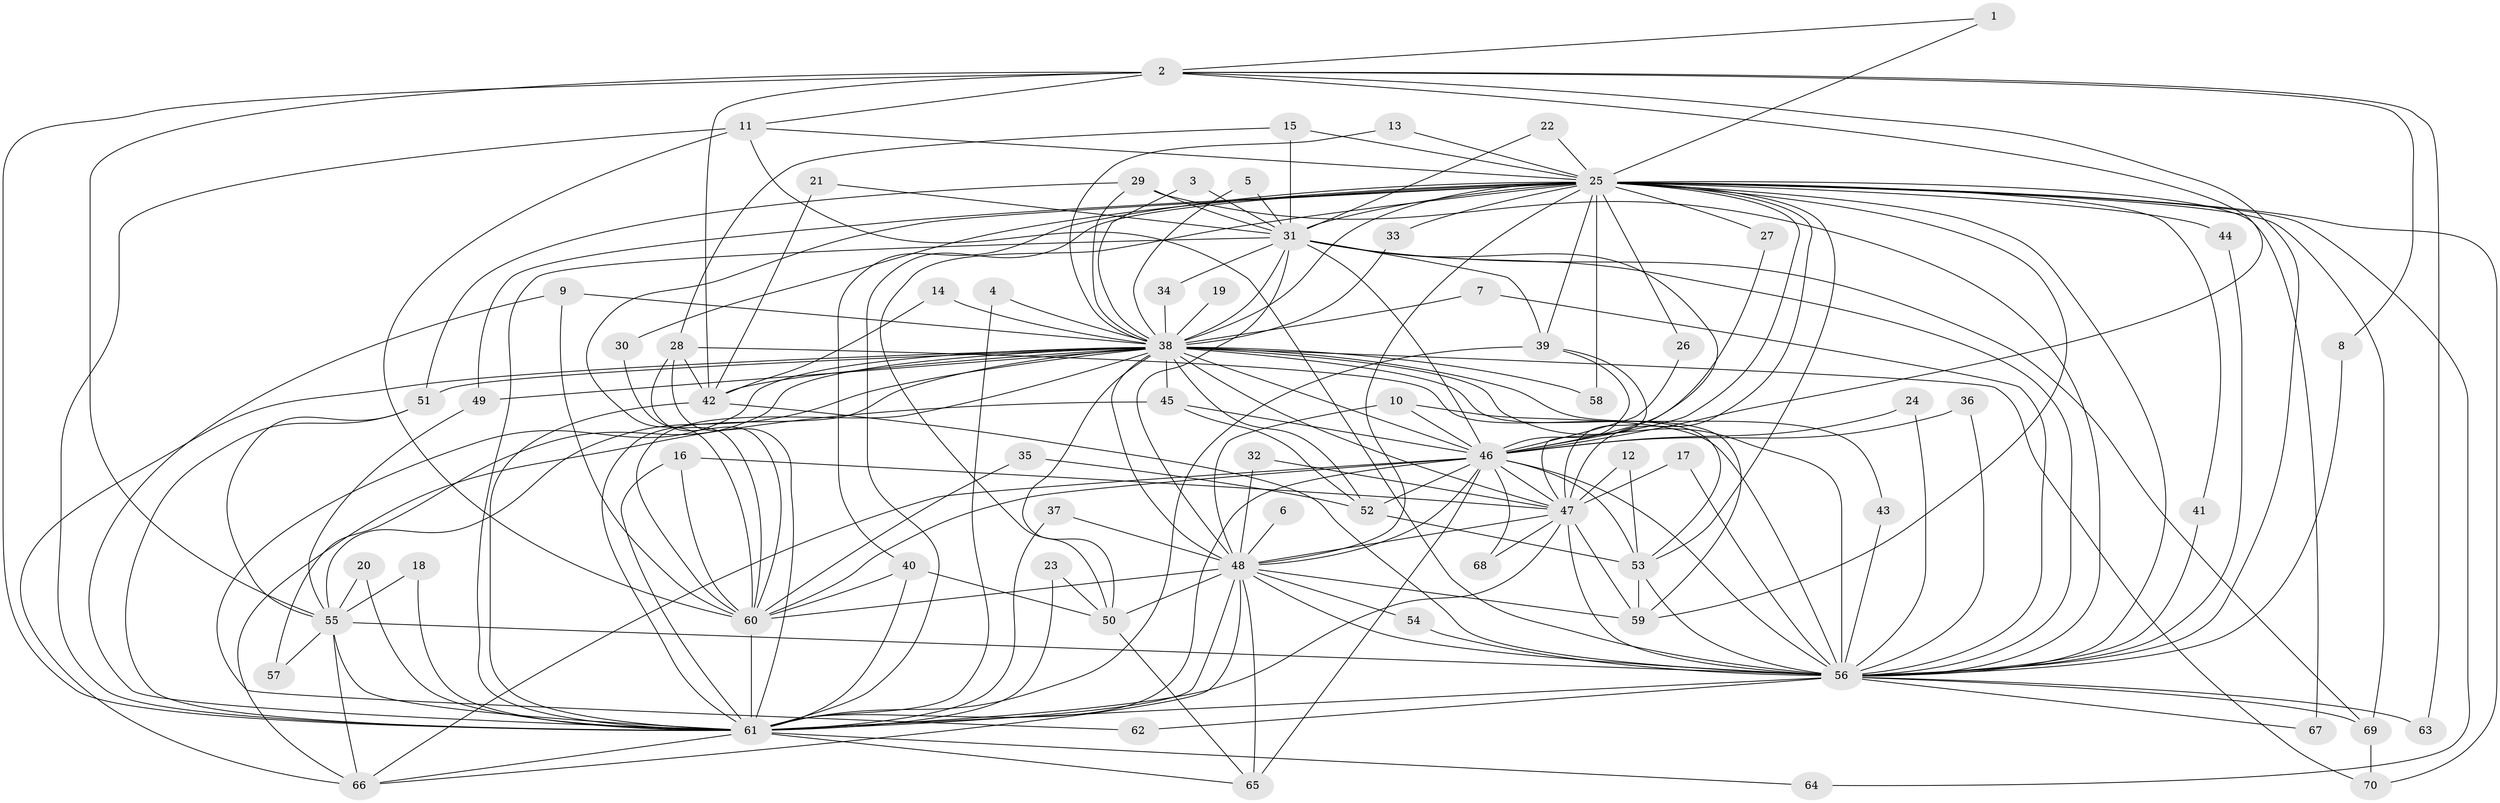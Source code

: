 // original degree distribution, {16: 0.007194244604316547, 21: 0.007194244604316547, 26: 0.007194244604316547, 17: 0.007194244604316547, 22: 0.014388489208633094, 24: 0.007194244604316547, 30: 0.007194244604316547, 29: 0.007194244604316547, 35: 0.007194244604316547, 8: 0.007194244604316547, 7: 0.02158273381294964, 6: 0.02877697841726619, 9: 0.014388489208633094, 4: 0.050359712230215826, 5: 0.04316546762589928, 2: 0.5971223021582733, 3: 0.16546762589928057}
// Generated by graph-tools (version 1.1) at 2025/49/03/09/25 03:49:29]
// undirected, 70 vertices, 191 edges
graph export_dot {
graph [start="1"]
  node [color=gray90,style=filled];
  1;
  2;
  3;
  4;
  5;
  6;
  7;
  8;
  9;
  10;
  11;
  12;
  13;
  14;
  15;
  16;
  17;
  18;
  19;
  20;
  21;
  22;
  23;
  24;
  25;
  26;
  27;
  28;
  29;
  30;
  31;
  32;
  33;
  34;
  35;
  36;
  37;
  38;
  39;
  40;
  41;
  42;
  43;
  44;
  45;
  46;
  47;
  48;
  49;
  50;
  51;
  52;
  53;
  54;
  55;
  56;
  57;
  58;
  59;
  60;
  61;
  62;
  63;
  64;
  65;
  66;
  67;
  68;
  69;
  70;
  1 -- 2 [weight=1.0];
  1 -- 25 [weight=1.0];
  2 -- 8 [weight=1.0];
  2 -- 11 [weight=1.0];
  2 -- 42 [weight=1.0];
  2 -- 46 [weight=1.0];
  2 -- 55 [weight=1.0];
  2 -- 56 [weight=1.0];
  2 -- 61 [weight=2.0];
  2 -- 63 [weight=1.0];
  3 -- 31 [weight=1.0];
  3 -- 38 [weight=1.0];
  4 -- 38 [weight=1.0];
  4 -- 61 [weight=1.0];
  5 -- 31 [weight=1.0];
  5 -- 38 [weight=1.0];
  6 -- 48 [weight=1.0];
  7 -- 38 [weight=1.0];
  7 -- 56 [weight=1.0];
  8 -- 56 [weight=1.0];
  9 -- 38 [weight=1.0];
  9 -- 60 [weight=1.0];
  9 -- 61 [weight=1.0];
  10 -- 46 [weight=1.0];
  10 -- 48 [weight=1.0];
  10 -- 56 [weight=1.0];
  11 -- 25 [weight=1.0];
  11 -- 56 [weight=1.0];
  11 -- 60 [weight=1.0];
  11 -- 61 [weight=1.0];
  12 -- 47 [weight=1.0];
  12 -- 53 [weight=1.0];
  13 -- 25 [weight=1.0];
  13 -- 38 [weight=1.0];
  14 -- 38 [weight=1.0];
  14 -- 42 [weight=1.0];
  15 -- 25 [weight=1.0];
  15 -- 28 [weight=1.0];
  15 -- 31 [weight=2.0];
  16 -- 47 [weight=1.0];
  16 -- 60 [weight=1.0];
  16 -- 61 [weight=1.0];
  17 -- 47 [weight=1.0];
  17 -- 56 [weight=1.0];
  18 -- 55 [weight=1.0];
  18 -- 61 [weight=1.0];
  19 -- 38 [weight=2.0];
  20 -- 55 [weight=1.0];
  20 -- 61 [weight=1.0];
  21 -- 31 [weight=1.0];
  21 -- 42 [weight=1.0];
  22 -- 25 [weight=1.0];
  22 -- 31 [weight=1.0];
  23 -- 50 [weight=1.0];
  23 -- 61 [weight=1.0];
  24 -- 46 [weight=1.0];
  24 -- 56 [weight=1.0];
  25 -- 26 [weight=1.0];
  25 -- 27 [weight=1.0];
  25 -- 30 [weight=1.0];
  25 -- 31 [weight=1.0];
  25 -- 33 [weight=1.0];
  25 -- 38 [weight=2.0];
  25 -- 39 [weight=1.0];
  25 -- 40 [weight=1.0];
  25 -- 41 [weight=1.0];
  25 -- 44 [weight=1.0];
  25 -- 46 [weight=1.0];
  25 -- 47 [weight=1.0];
  25 -- 48 [weight=2.0];
  25 -- 49 [weight=1.0];
  25 -- 50 [weight=1.0];
  25 -- 53 [weight=1.0];
  25 -- 56 [weight=2.0];
  25 -- 58 [weight=1.0];
  25 -- 59 [weight=1.0];
  25 -- 60 [weight=1.0];
  25 -- 61 [weight=1.0];
  25 -- 64 [weight=1.0];
  25 -- 67 [weight=2.0];
  25 -- 69 [weight=2.0];
  25 -- 70 [weight=1.0];
  26 -- 46 [weight=1.0];
  27 -- 46 [weight=1.0];
  28 -- 42 [weight=1.0];
  28 -- 53 [weight=1.0];
  28 -- 60 [weight=1.0];
  28 -- 61 [weight=1.0];
  29 -- 31 [weight=2.0];
  29 -- 38 [weight=1.0];
  29 -- 51 [weight=1.0];
  29 -- 56 [weight=1.0];
  30 -- 60 [weight=1.0];
  31 -- 34 [weight=1.0];
  31 -- 38 [weight=3.0];
  31 -- 39 [weight=2.0];
  31 -- 46 [weight=1.0];
  31 -- 47 [weight=2.0];
  31 -- 48 [weight=2.0];
  31 -- 56 [weight=2.0];
  31 -- 61 [weight=2.0];
  31 -- 69 [weight=1.0];
  32 -- 47 [weight=1.0];
  32 -- 48 [weight=1.0];
  33 -- 38 [weight=1.0];
  34 -- 38 [weight=1.0];
  35 -- 52 [weight=1.0];
  35 -- 60 [weight=1.0];
  36 -- 46 [weight=1.0];
  36 -- 56 [weight=1.0];
  37 -- 48 [weight=1.0];
  37 -- 61 [weight=1.0];
  38 -- 42 [weight=2.0];
  38 -- 43 [weight=1.0];
  38 -- 45 [weight=1.0];
  38 -- 46 [weight=2.0];
  38 -- 47 [weight=2.0];
  38 -- 48 [weight=2.0];
  38 -- 49 [weight=1.0];
  38 -- 50 [weight=2.0];
  38 -- 51 [weight=2.0];
  38 -- 52 [weight=3.0];
  38 -- 55 [weight=1.0];
  38 -- 56 [weight=4.0];
  38 -- 57 [weight=1.0];
  38 -- 58 [weight=1.0];
  38 -- 59 [weight=1.0];
  38 -- 60 [weight=1.0];
  38 -- 61 [weight=3.0];
  38 -- 62 [weight=1.0];
  38 -- 66 [weight=1.0];
  38 -- 70 [weight=1.0];
  39 -- 46 [weight=1.0];
  39 -- 47 [weight=1.0];
  39 -- 61 [weight=1.0];
  40 -- 50 [weight=1.0];
  40 -- 60 [weight=1.0];
  40 -- 61 [weight=1.0];
  41 -- 56 [weight=1.0];
  42 -- 56 [weight=1.0];
  42 -- 61 [weight=1.0];
  43 -- 56 [weight=1.0];
  44 -- 56 [weight=1.0];
  45 -- 46 [weight=1.0];
  45 -- 52 [weight=1.0];
  45 -- 66 [weight=1.0];
  46 -- 47 [weight=1.0];
  46 -- 48 [weight=1.0];
  46 -- 52 [weight=1.0];
  46 -- 53 [weight=1.0];
  46 -- 56 [weight=2.0];
  46 -- 60 [weight=1.0];
  46 -- 61 [weight=1.0];
  46 -- 65 [weight=1.0];
  46 -- 66 [weight=1.0];
  46 -- 68 [weight=1.0];
  47 -- 48 [weight=1.0];
  47 -- 56 [weight=2.0];
  47 -- 59 [weight=1.0];
  47 -- 61 [weight=1.0];
  47 -- 68 [weight=1.0];
  48 -- 50 [weight=1.0];
  48 -- 54 [weight=1.0];
  48 -- 56 [weight=2.0];
  48 -- 59 [weight=1.0];
  48 -- 60 [weight=1.0];
  48 -- 61 [weight=3.0];
  48 -- 65 [weight=1.0];
  48 -- 66 [weight=1.0];
  49 -- 55 [weight=1.0];
  50 -- 65 [weight=1.0];
  51 -- 55 [weight=1.0];
  51 -- 61 [weight=1.0];
  52 -- 53 [weight=1.0];
  53 -- 56 [weight=1.0];
  53 -- 59 [weight=1.0];
  54 -- 56 [weight=1.0];
  55 -- 56 [weight=2.0];
  55 -- 57 [weight=1.0];
  55 -- 61 [weight=1.0];
  55 -- 66 [weight=1.0];
  56 -- 61 [weight=2.0];
  56 -- 62 [weight=1.0];
  56 -- 63 [weight=1.0];
  56 -- 67 [weight=1.0];
  56 -- 69 [weight=2.0];
  60 -- 61 [weight=1.0];
  61 -- 64 [weight=1.0];
  61 -- 65 [weight=1.0];
  61 -- 66 [weight=1.0];
  69 -- 70 [weight=1.0];
}
